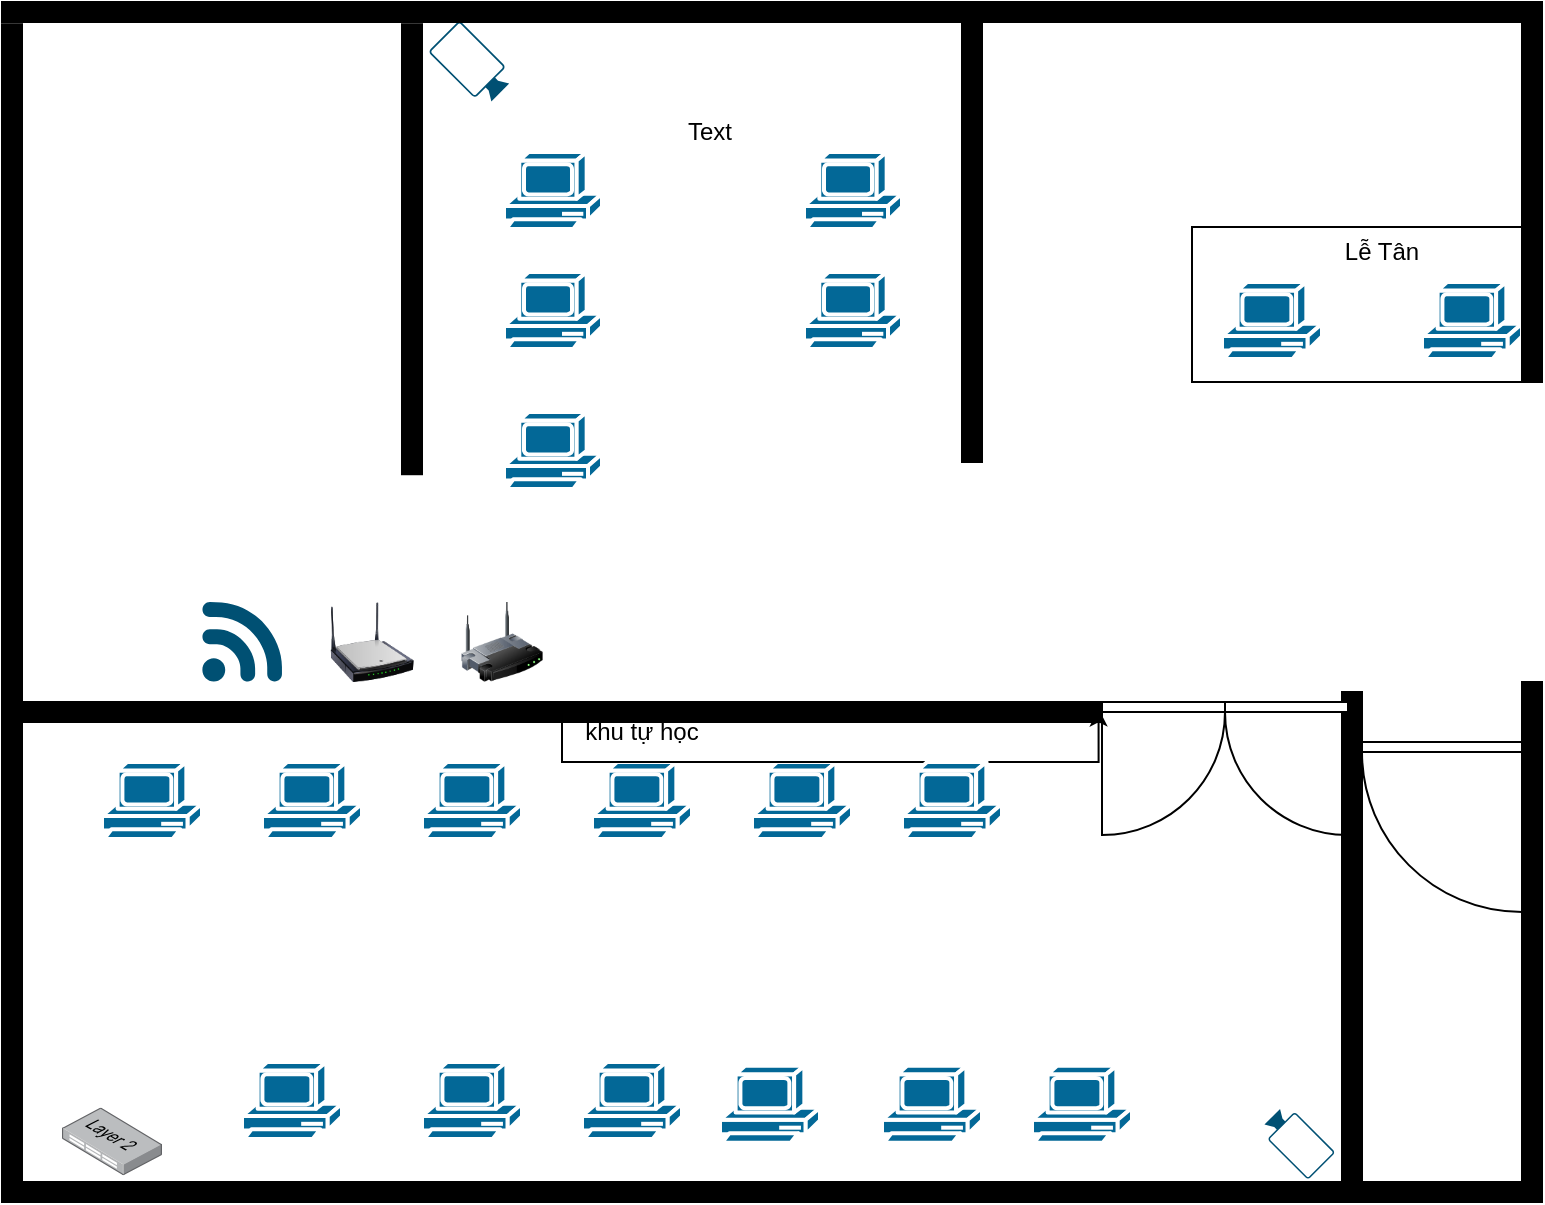 <mxfile version="26.2.13" pages="2">
  <diagram name="Trang-1" id="r-ggk2486mCgkP76m2b0">
    <mxGraphModel dx="1249" dy="676" grid="1" gridSize="10" guides="1" tooltips="1" connect="1" arrows="1" fold="1" page="1" pageScale="1" pageWidth="827" pageHeight="1169" math="0" shadow="0">
      <root>
        <mxCell id="0" />
        <mxCell id="1" parent="0" />
        <mxCell id="QR7fB9KbvIzmwYvyuk8P-2" value="" style="rounded=0;whiteSpace=wrap;html=1;rotation=0;" parent="1" vertex="1">
          <mxGeometry x="625" y="152.5" width="165" height="77.5" as="geometry" />
        </mxCell>
        <mxCell id="28TioOUhZa4bcvvswzux-1" value="Lễ Tân" style="text;html=1;align=center;verticalAlign=middle;whiteSpace=wrap;rounded=0;" parent="1" vertex="1">
          <mxGeometry x="690" y="150" width="60" height="30" as="geometry" />
        </mxCell>
        <mxCell id="28TioOUhZa4bcvvswzux-2" value="khu tự học" style="text;html=1;align=center;verticalAlign=middle;whiteSpace=wrap;rounded=0;" parent="1" vertex="1">
          <mxGeometry x="320" y="390" width="60" height="30" as="geometry" />
        </mxCell>
        <mxCell id="28TioOUhZa4bcvvswzux-3" value="Text" style="text;html=1;align=center;verticalAlign=middle;whiteSpace=wrap;rounded=0;" parent="1" vertex="1">
          <mxGeometry x="353.5" y="90" width="60" height="30" as="geometry" />
        </mxCell>
        <mxCell id="28TioOUhZa4bcvvswzux-8" value="" style="shape=mxgraph.cisco.computers_and_peripherals.pc;html=1;pointerEvents=1;dashed=0;fillColor=#036897;strokeColor=#ffffff;strokeWidth=2;verticalLabelPosition=bottom;verticalAlign=top;align=center;outlineConnect=0;" parent="1" vertex="1">
          <mxGeometry x="281" y="115" width="49" height="40" as="geometry" />
        </mxCell>
        <mxCell id="28TioOUhZa4bcvvswzux-9" value="" style="shape=mxgraph.cisco.computers_and_peripherals.pc;html=1;pointerEvents=1;dashed=0;fillColor=#036897;strokeColor=#ffffff;strokeWidth=2;verticalLabelPosition=bottom;verticalAlign=top;align=center;outlineConnect=0;" parent="1" vertex="1">
          <mxGeometry x="281" y="175" width="49" height="40" as="geometry" />
        </mxCell>
        <mxCell id="LhE6mBYiEGwxaOQO58RG-11" style="edgeStyle=orthogonalEdgeStyle;rounded=0;orthogonalLoop=1;jettySize=auto;html=1;exitX=0.16;exitY=0.5;exitDx=0;exitDy=0;exitPerimeter=0;" edge="1" parent="1" source="28TioOUhZa4bcvvswzux-10">
          <mxGeometry relative="1" as="geometry">
            <mxPoint x="190" y="450" as="targetPoint" />
          </mxGeometry>
        </mxCell>
        <mxCell id="28TioOUhZa4bcvvswzux-10" value="" style="shape=mxgraph.cisco.computers_and_peripherals.pc;html=1;pointerEvents=1;dashed=0;fillColor=#036897;strokeColor=#ffffff;strokeWidth=2;verticalLabelPosition=bottom;verticalAlign=top;align=center;outlineConnect=0;" parent="1" vertex="1">
          <mxGeometry x="160" y="420" width="50" height="40" as="geometry" />
        </mxCell>
        <mxCell id="28TioOUhZa4bcvvswzux-11" value="" style="shape=mxgraph.cisco.computers_and_peripherals.pc;html=1;pointerEvents=1;dashed=0;fillColor=#036897;strokeColor=#ffffff;strokeWidth=2;verticalLabelPosition=bottom;verticalAlign=top;align=center;outlineConnect=0;" parent="1" vertex="1">
          <mxGeometry x="240" y="420" width="50" height="40" as="geometry" />
        </mxCell>
        <mxCell id="28TioOUhZa4bcvvswzux-12" value="" style="shape=mxgraph.cisco.computers_and_peripherals.pc;html=1;pointerEvents=1;dashed=0;fillColor=#036897;strokeColor=#ffffff;strokeWidth=2;verticalLabelPosition=bottom;verticalAlign=top;align=center;outlineConnect=0;" parent="1" vertex="1">
          <mxGeometry x="80" y="420" width="50" height="40" as="geometry" />
        </mxCell>
        <mxCell id="28TioOUhZa4bcvvswzux-14" value="" style="shape=mxgraph.cisco.computers_and_peripherals.pc;html=1;pointerEvents=1;dashed=0;fillColor=#036897;strokeColor=#ffffff;strokeWidth=2;verticalLabelPosition=bottom;verticalAlign=top;align=center;outlineConnect=0;" parent="1" vertex="1">
          <mxGeometry x="150" y="570" width="50" height="40" as="geometry" />
        </mxCell>
        <mxCell id="28TioOUhZa4bcvvswzux-15" value="" style="shape=mxgraph.cisco.computers_and_peripherals.pc;html=1;pointerEvents=1;dashed=0;fillColor=#036897;strokeColor=#ffffff;strokeWidth=2;verticalLabelPosition=bottom;verticalAlign=top;align=center;outlineConnect=0;" parent="1" vertex="1">
          <mxGeometry x="240" y="570" width="50" height="40" as="geometry" />
        </mxCell>
        <mxCell id="28TioOUhZa4bcvvswzux-16" value="" style="shape=mxgraph.cisco.computers_and_peripherals.pc;html=1;pointerEvents=1;dashed=0;fillColor=#036897;strokeColor=#ffffff;strokeWidth=2;verticalLabelPosition=bottom;verticalAlign=top;align=center;outlineConnect=0;" parent="1" vertex="1">
          <mxGeometry x="389" y="571.93" width="50" height="40" as="geometry" />
        </mxCell>
        <mxCell id="28TioOUhZa4bcvvswzux-17" value="" style="shape=mxgraph.cisco.computers_and_peripherals.pc;html=1;pointerEvents=1;dashed=0;fillColor=#036897;strokeColor=#ffffff;strokeWidth=2;verticalLabelPosition=bottom;verticalAlign=top;align=center;outlineConnect=0;" parent="1" vertex="1">
          <mxGeometry x="320" y="570" width="50" height="40" as="geometry" />
        </mxCell>
        <mxCell id="28TioOUhZa4bcvvswzux-18" value="" style="shape=mxgraph.cisco.computers_and_peripherals.pc;html=1;pointerEvents=1;dashed=0;fillColor=#036897;strokeColor=#ffffff;strokeWidth=2;verticalLabelPosition=bottom;verticalAlign=top;align=center;outlineConnect=0;" parent="1" vertex="1">
          <mxGeometry x="470" y="571.93" width="50" height="40" as="geometry" />
        </mxCell>
        <mxCell id="28TioOUhZa4bcvvswzux-19" value="" style="shape=mxgraph.cisco.computers_and_peripherals.pc;html=1;pointerEvents=1;dashed=0;fillColor=#036897;strokeColor=#ffffff;strokeWidth=2;verticalLabelPosition=bottom;verticalAlign=top;align=center;outlineConnect=0;" parent="1" vertex="1">
          <mxGeometry x="405" y="420" width="50" height="40" as="geometry" />
        </mxCell>
        <mxCell id="28TioOUhZa4bcvvswzux-20" value="" style="shape=mxgraph.cisco.computers_and_peripherals.pc;html=1;pointerEvents=1;dashed=0;fillColor=#036897;strokeColor=#ffffff;strokeWidth=2;verticalLabelPosition=bottom;verticalAlign=top;align=center;outlineConnect=0;" parent="1" vertex="1">
          <mxGeometry x="325" y="420" width="50" height="40" as="geometry" />
        </mxCell>
        <mxCell id="28TioOUhZa4bcvvswzux-21" value="" style="shape=mxgraph.cisco.computers_and_peripherals.pc;html=1;pointerEvents=1;dashed=0;fillColor=#036897;strokeColor=#ffffff;strokeWidth=2;verticalLabelPosition=bottom;verticalAlign=top;align=center;outlineConnect=0;" parent="1" vertex="1">
          <mxGeometry x="281" y="245" width="49" height="40" as="geometry" />
        </mxCell>
        <mxCell id="28TioOUhZa4bcvvswzux-22" value="" style="shape=mxgraph.cisco.computers_and_peripherals.pc;html=1;pointerEvents=1;dashed=0;fillColor=#036897;strokeColor=#ffffff;strokeWidth=2;verticalLabelPosition=bottom;verticalAlign=top;align=center;outlineConnect=0;" parent="1" vertex="1">
          <mxGeometry x="431" y="175" width="49" height="40" as="geometry" />
        </mxCell>
        <mxCell id="28TioOUhZa4bcvvswzux-23" value="" style="shape=mxgraph.cisco.computers_and_peripherals.pc;html=1;pointerEvents=1;dashed=0;fillColor=#036897;strokeColor=#ffffff;strokeWidth=2;verticalLabelPosition=bottom;verticalAlign=top;align=center;outlineConnect=0;" parent="1" vertex="1">
          <mxGeometry x="431" y="115" width="49" height="40" as="geometry" />
        </mxCell>
        <mxCell id="28TioOUhZa4bcvvswzux-24" value="" style="shape=mxgraph.cisco.computers_and_peripherals.pc;html=1;pointerEvents=1;dashed=0;fillColor=#036897;strokeColor=#ffffff;strokeWidth=2;verticalLabelPosition=bottom;verticalAlign=top;align=center;outlineConnect=0;" parent="1" vertex="1">
          <mxGeometry x="740" y="180" width="50" height="40" as="geometry" />
        </mxCell>
        <mxCell id="28TioOUhZa4bcvvswzux-25" value="" style="shape=mxgraph.cisco.computers_and_peripherals.pc;html=1;pointerEvents=1;dashed=0;fillColor=#036897;strokeColor=#ffffff;strokeWidth=2;verticalLabelPosition=bottom;verticalAlign=top;align=center;outlineConnect=0;" parent="1" vertex="1">
          <mxGeometry x="640" y="180" width="50" height="40" as="geometry" />
        </mxCell>
        <mxCell id="28TioOUhZa4bcvvswzux-29" value="" style="points=[[0.005,0.09,0],[0.08,0,0],[0.76,0.25,0],[1,0.92,0],[0.91,0.995,0],[0.57,0.995,0],[0.045,0.955,0],[0.005,0.43,0]];verticalLabelPosition=bottom;sketch=0;html=1;verticalAlign=top;aspect=fixed;align=center;pointerEvents=1;shape=mxgraph.cisco19.3g_4g_indicator;fillColor=#005073;strokeColor=none;" parent="1" vertex="1">
          <mxGeometry x="130" y="340" width="40" height="40" as="geometry" />
        </mxCell>
        <mxCell id="28TioOUhZa4bcvvswzux-31" value="" style="points=[[0,0.5,0],[0.19,0.02,0],[0.59,0,0],[0.985,0.02,0],[1,0.5,0],[0.985,0.98,0],[0.59,1,0],[0.19,0.98,0]];verticalLabelPosition=bottom;sketch=0;html=1;verticalAlign=top;aspect=fixed;align=center;pointerEvents=1;shape=mxgraph.cisco19.camera;fillColor=#005073;strokeColor=none;rotation=-135;" parent="1" vertex="1">
          <mxGeometry x="245" y="60" width="40" height="22.22" as="geometry" />
        </mxCell>
        <mxCell id="28TioOUhZa4bcvvswzux-32" value="" style="points=[[0,0.5,0],[0.19,0.02,0],[0.59,0,0],[0.985,0.02,0],[1,0.5,0],[0.985,0.98,0],[0.59,1,0],[0.19,0.98,0]];verticalLabelPosition=bottom;sketch=0;html=1;verticalAlign=top;aspect=fixed;align=center;pointerEvents=1;shape=mxgraph.cisco19.camera;fillColor=#005073;strokeColor=none;rotation=45;" parent="1" vertex="1">
          <mxGeometry x="660" y="600" width="35" height="19.44" as="geometry" />
        </mxCell>
        <mxCell id="28TioOUhZa4bcvvswzux-35" value="" style="image;points=[];aspect=fixed;html=1;align=center;shadow=0;dashed=0;image=img/lib/allied_telesis/switch/Switch_48_port_L2.svg;" parent="1" vertex="1">
          <mxGeometry x="60" y="592.8" width="50" height="33.85" as="geometry" />
        </mxCell>
        <mxCell id="28TioOUhZa4bcvvswzux-39" value="" style="image;html=1;image=img/lib/clip_art/networking/Wireless_Router_N_128x128.png" parent="1" vertex="1">
          <mxGeometry x="190" y="340" width="50" height="40" as="geometry" />
        </mxCell>
        <mxCell id="28TioOUhZa4bcvvswzux-40" value="" style="image;html=1;image=img/lib/clip_art/networking/Wireless_Router_128x128.png" parent="1" vertex="1">
          <mxGeometry x="255" y="340" width="50" height="40" as="geometry" />
        </mxCell>
        <mxCell id="LhE6mBYiEGwxaOQO58RG-1" value="" style="verticalLabelPosition=bottom;html=1;verticalAlign=top;align=center;shape=mxgraph.floorplan.wallCorner;fillColor=strokeColor;direction=south;" vertex="1" parent="1">
          <mxGeometry x="30" y="40" width="770" height="190" as="geometry" />
        </mxCell>
        <mxCell id="LhE6mBYiEGwxaOQO58RG-2" value="" style="verticalLabelPosition=bottom;html=1;verticalAlign=top;align=center;shape=mxgraph.floorplan.wall;fillColor=strokeColor;direction=south;" vertex="1" parent="1">
          <mxGeometry x="30" y="51.11" width="10" height="588.89" as="geometry" />
        </mxCell>
        <mxCell id="LhE6mBYiEGwxaOQO58RG-3" value="" style="verticalLabelPosition=bottom;html=1;verticalAlign=top;align=center;shape=mxgraph.floorplan.wall;fillColor=strokeColor;" vertex="1" parent="1">
          <mxGeometry x="40" y="630" width="760" height="10" as="geometry" />
        </mxCell>
        <mxCell id="LhE6mBYiEGwxaOQO58RG-4" value="" style="verticalLabelPosition=bottom;html=1;verticalAlign=top;align=center;shape=mxgraph.floorplan.wall;fillColor=strokeColor;direction=south;" vertex="1" parent="1">
          <mxGeometry x="790" y="380" width="10" height="255" as="geometry" />
        </mxCell>
        <mxCell id="LhE6mBYiEGwxaOQO58RG-5" value="" style="verticalLabelPosition=bottom;html=1;verticalAlign=top;align=center;shape=mxgraph.floorplan.wall;fillColor=strokeColor;" vertex="1" parent="1">
          <mxGeometry x="40" y="390" width="540" height="10" as="geometry" />
        </mxCell>
        <mxCell id="LhE6mBYiEGwxaOQO58RG-6" value="" style="verticalLabelPosition=bottom;html=1;verticalAlign=top;align=center;shape=mxgraph.floorplan.wall;fillColor=strokeColor;direction=south;" vertex="1" parent="1">
          <mxGeometry x="700" y="385" width="10" height="245" as="geometry" />
        </mxCell>
        <mxCell id="LhE6mBYiEGwxaOQO58RG-8" value="" style="shape=image;html=1;verticalAlign=top;verticalLabelPosition=bottom;labelBackgroundColor=#ffffff;imageAspect=0;aspect=fixed;image=https://cdn0.iconfinder.com/data/icons/phosphor-regular-vol-4/256/toilet-128.png" vertex="1" parent="1">
          <mxGeometry x="730" y="521.93" width="50" height="50" as="geometry" />
        </mxCell>
        <mxCell id="LhE6mBYiEGwxaOQO58RG-9" value="" style="verticalLabelPosition=bottom;html=1;verticalAlign=top;align=center;shape=mxgraph.floorplan.doorRight;aspect=fixed;" vertex="1" parent="1">
          <mxGeometry x="710" y="410" width="80" height="85" as="geometry" />
        </mxCell>
        <mxCell id="LhE6mBYiEGwxaOQO58RG-10" value="" style="verticalLabelPosition=bottom;html=1;verticalAlign=top;align=center;shape=mxgraph.floorplan.doorDouble;aspect=fixed;" vertex="1" parent="1">
          <mxGeometry x="580" y="390" width="123" height="65.35" as="geometry" />
        </mxCell>
        <mxCell id="LhE6mBYiEGwxaOQO58RG-12" style="edgeStyle=orthogonalEdgeStyle;rounded=0;orthogonalLoop=1;jettySize=auto;html=1;entryX=-0.014;entryY=0.049;entryDx=0;entryDy=0;entryPerimeter=0;" edge="1" parent="1" source="LhE6mBYiEGwxaOQO58RG-5" target="LhE6mBYiEGwxaOQO58RG-10">
          <mxGeometry relative="1" as="geometry" />
        </mxCell>
        <mxCell id="LhE6mBYiEGwxaOQO58RG-13" value="" style="shape=mxgraph.cisco.computers_and_peripherals.pc;html=1;pointerEvents=1;dashed=0;fillColor=#036897;strokeColor=#ffffff;strokeWidth=2;verticalLabelPosition=bottom;verticalAlign=top;align=center;outlineConnect=0;" vertex="1" parent="1">
          <mxGeometry x="480" y="420" width="50" height="40" as="geometry" />
        </mxCell>
        <mxCell id="LhE6mBYiEGwxaOQO58RG-14" value="" style="shape=mxgraph.cisco.computers_and_peripherals.pc;html=1;pointerEvents=1;dashed=0;fillColor=#036897;strokeColor=#ffffff;strokeWidth=2;verticalLabelPosition=bottom;verticalAlign=top;align=center;outlineConnect=0;" vertex="1" parent="1">
          <mxGeometry x="545" y="571.93" width="50" height="40" as="geometry" />
        </mxCell>
        <mxCell id="LhE6mBYiEGwxaOQO58RG-15" value="" style="verticalLabelPosition=bottom;html=1;verticalAlign=top;align=center;shape=mxgraph.floorplan.wall;fillColor=strokeColor;direction=south;" vertex="1" parent="1">
          <mxGeometry x="510" y="45" width="10" height="225" as="geometry" />
        </mxCell>
        <mxCell id="LhE6mBYiEGwxaOQO58RG-18" value="" style="verticalLabelPosition=bottom;html=1;verticalAlign=top;align=center;shape=mxgraph.floorplan.wall;fillColor=strokeColor;direction=south;" vertex="1" parent="1">
          <mxGeometry x="230" y="51.11" width="10" height="225" as="geometry" />
        </mxCell>
      </root>
    </mxGraphModel>
  </diagram>
  <diagram id="7t6KwPRjcmg9FVjOrgr_" name="Trang-2">
    <mxGraphModel grid="1" page="1" gridSize="10" guides="1" tooltips="1" connect="1" arrows="1" fold="1" pageScale="1" pageWidth="1169" pageHeight="1654" math="0" shadow="0">
      <root>
        <mxCell id="0" />
        <mxCell id="1" parent="0" />
        <mxCell id="GaVRNz8Qgg9kKrkzfAQN-1" value="" style="rounded=0;whiteSpace=wrap;html=1;" vertex="1" parent="1">
          <mxGeometry x="210" y="70" width="660" height="540" as="geometry" />
        </mxCell>
        <mxCell id="GaVRNz8Qgg9kKrkzfAQN-2" value="" style="rounded=0;whiteSpace=wrap;html=1;" vertex="1" parent="1">
          <mxGeometry x="230" y="400" width="520" height="200" as="geometry" />
        </mxCell>
        <mxCell id="GaVRNz8Qgg9kKrkzfAQN-3" value="" style="rounded=0;whiteSpace=wrap;html=1;rotation=90;" vertex="1" parent="1">
          <mxGeometry x="570" y="140" width="220" height="120" as="geometry" />
        </mxCell>
        <mxCell id="GaVRNz8Qgg9kKrkzfAQN-4" value="" style="rounded=0;whiteSpace=wrap;html=1;rotation=-90;" vertex="1" parent="1">
          <mxGeometry x="230" y="90" width="240" height="240" as="geometry" />
        </mxCell>
        <mxCell id="GaVRNz8Qgg9kKrkzfAQN-5" value="Lễ Tân" style="text;html=1;align=center;verticalAlign=middle;whiteSpace=wrap;rounded=0;" vertex="1" parent="1">
          <mxGeometry x="630" y="90" width="60" height="30" as="geometry" />
        </mxCell>
        <mxCell id="GaVRNz8Qgg9kKrkzfAQN-6" value="khu tự học" style="text;html=1;align=center;verticalAlign=middle;whiteSpace=wrap;rounded=0;" vertex="1" parent="1">
          <mxGeometry x="430" y="400" width="60" height="30" as="geometry" />
        </mxCell>
        <mxCell id="GaVRNz8Qgg9kKrkzfAQN-7" value="Text" style="text;html=1;align=center;verticalAlign=middle;whiteSpace=wrap;rounded=0;" vertex="1" parent="1">
          <mxGeometry x="310" y="90" width="60" height="30" as="geometry" />
        </mxCell>
        <mxCell id="GaVRNz8Qgg9kKrkzfAQN-8" value="" style="shape=mxgraph.cisco.computers_and_peripherals.pc;html=1;pointerEvents=1;dashed=0;fillColor=#036897;strokeColor=#ffffff;strokeWidth=2;verticalLabelPosition=bottom;verticalAlign=top;align=center;outlineConnect=0;" vertex="1" parent="1">
          <mxGeometry x="250" y="150" width="50" height="40" as="geometry" />
        </mxCell>
        <mxCell id="GaVRNz8Qgg9kKrkzfAQN-9" value="" style="shape=mxgraph.cisco.computers_and_peripherals.pc;html=1;pointerEvents=1;dashed=0;fillColor=#036897;strokeColor=#ffffff;strokeWidth=2;verticalLabelPosition=bottom;verticalAlign=top;align=center;outlineConnect=0;" vertex="1" parent="1">
          <mxGeometry x="250" y="210" width="50" height="40" as="geometry" />
        </mxCell>
        <mxCell id="GaVRNz8Qgg9kKrkzfAQN-10" value="" style="shape=mxgraph.cisco.computers_and_peripherals.pc;html=1;pointerEvents=1;dashed=0;fillColor=#036897;strokeColor=#ffffff;strokeWidth=2;verticalLabelPosition=bottom;verticalAlign=top;align=center;outlineConnect=0;" vertex="1" parent="1">
          <mxGeometry x="315" y="430" width="50" height="40" as="geometry" />
        </mxCell>
        <mxCell id="GaVRNz8Qgg9kKrkzfAQN-11" value="" style="shape=mxgraph.cisco.computers_and_peripherals.pc;html=1;pointerEvents=1;dashed=0;fillColor=#036897;strokeColor=#ffffff;strokeWidth=2;verticalLabelPosition=bottom;verticalAlign=top;align=center;outlineConnect=0;" vertex="1" parent="1">
          <mxGeometry x="390" y="430" width="50" height="40" as="geometry" />
        </mxCell>
        <mxCell id="GaVRNz8Qgg9kKrkzfAQN-12" value="" style="shape=mxgraph.cisco.computers_and_peripherals.pc;html=1;pointerEvents=1;dashed=0;fillColor=#036897;strokeColor=#ffffff;strokeWidth=2;verticalLabelPosition=bottom;verticalAlign=top;align=center;outlineConnect=0;" vertex="1" parent="1">
          <mxGeometry x="250" y="430" width="50" height="40" as="geometry" />
        </mxCell>
        <mxCell id="GaVRNz8Qgg9kKrkzfAQN-13" value="" style="shape=mxgraph.cisco.computers_and_peripherals.pc;html=1;pointerEvents=1;dashed=0;fillColor=#036897;strokeColor=#ffffff;strokeWidth=2;verticalLabelPosition=bottom;verticalAlign=top;align=center;outlineConnect=0;" vertex="1" parent="1">
          <mxGeometry x="300" y="536.93" width="50" height="40" as="geometry" />
        </mxCell>
        <mxCell id="GaVRNz8Qgg9kKrkzfAQN-14" value="" style="shape=mxgraph.cisco.computers_and_peripherals.pc;html=1;pointerEvents=1;dashed=0;fillColor=#036897;strokeColor=#ffffff;strokeWidth=2;verticalLabelPosition=bottom;verticalAlign=top;align=center;outlineConnect=0;" vertex="1" parent="1">
          <mxGeometry x="370" y="540" width="50" height="40" as="geometry" />
        </mxCell>
        <mxCell id="GaVRNz8Qgg9kKrkzfAQN-15" value="" style="shape=mxgraph.cisco.computers_and_peripherals.pc;html=1;pointerEvents=1;dashed=0;fillColor=#036897;strokeColor=#ffffff;strokeWidth=2;verticalLabelPosition=bottom;verticalAlign=top;align=center;outlineConnect=0;" vertex="1" parent="1">
          <mxGeometry x="515" y="540" width="50" height="40" as="geometry" />
        </mxCell>
        <mxCell id="GaVRNz8Qgg9kKrkzfAQN-16" value="" style="shape=mxgraph.cisco.computers_and_peripherals.pc;html=1;pointerEvents=1;dashed=0;fillColor=#036897;strokeColor=#ffffff;strokeWidth=2;verticalLabelPosition=bottom;verticalAlign=top;align=center;outlineConnect=0;" vertex="1" parent="1">
          <mxGeometry x="440" y="540" width="50" height="40" as="geometry" />
        </mxCell>
        <mxCell id="GaVRNz8Qgg9kKrkzfAQN-17" value="" style="shape=mxgraph.cisco.computers_and_peripherals.pc;html=1;pointerEvents=1;dashed=0;fillColor=#036897;strokeColor=#ffffff;strokeWidth=2;verticalLabelPosition=bottom;verticalAlign=top;align=center;outlineConnect=0;" vertex="1" parent="1">
          <mxGeometry x="590" y="540" width="50" height="40" as="geometry" />
        </mxCell>
        <mxCell id="GaVRNz8Qgg9kKrkzfAQN-18" value="" style="shape=mxgraph.cisco.computers_and_peripherals.pc;html=1;pointerEvents=1;dashed=0;fillColor=#036897;strokeColor=#ffffff;strokeWidth=2;verticalLabelPosition=bottom;verticalAlign=top;align=center;outlineConnect=0;" vertex="1" parent="1">
          <mxGeometry x="550" y="430" width="50" height="40" as="geometry" />
        </mxCell>
        <mxCell id="GaVRNz8Qgg9kKrkzfAQN-19" value="" style="shape=mxgraph.cisco.computers_and_peripherals.pc;html=1;pointerEvents=1;dashed=0;fillColor=#036897;strokeColor=#ffffff;strokeWidth=2;verticalLabelPosition=bottom;verticalAlign=top;align=center;outlineConnect=0;" vertex="1" parent="1">
          <mxGeometry x="470" y="430" width="50" height="40" as="geometry" />
        </mxCell>
        <mxCell id="GaVRNz8Qgg9kKrkzfAQN-20" value="" style="shape=mxgraph.cisco.computers_and_peripherals.pc;html=1;pointerEvents=1;dashed=0;fillColor=#036897;strokeColor=#ffffff;strokeWidth=2;verticalLabelPosition=bottom;verticalAlign=top;align=center;outlineConnect=0;" vertex="1" parent="1">
          <mxGeometry x="250" y="280" width="50" height="40" as="geometry" />
        </mxCell>
        <mxCell id="GaVRNz8Qgg9kKrkzfAQN-21" value="" style="shape=mxgraph.cisco.computers_and_peripherals.pc;html=1;pointerEvents=1;dashed=0;fillColor=#036897;strokeColor=#ffffff;strokeWidth=2;verticalLabelPosition=bottom;verticalAlign=top;align=center;outlineConnect=0;" vertex="1" parent="1">
          <mxGeometry x="400" y="210" width="50" height="40" as="geometry" />
        </mxCell>
        <mxCell id="GaVRNz8Qgg9kKrkzfAQN-22" value="" style="shape=mxgraph.cisco.computers_and_peripherals.pc;html=1;pointerEvents=1;dashed=0;fillColor=#036897;strokeColor=#ffffff;strokeWidth=2;verticalLabelPosition=bottom;verticalAlign=top;align=center;outlineConnect=0;" vertex="1" parent="1">
          <mxGeometry x="400" y="150" width="50" height="40" as="geometry" />
        </mxCell>
        <mxCell id="GaVRNz8Qgg9kKrkzfAQN-23" value="" style="shape=mxgraph.cisco.computers_and_peripherals.pc;html=1;pointerEvents=1;dashed=0;fillColor=#036897;strokeColor=#ffffff;strokeWidth=2;verticalLabelPosition=bottom;verticalAlign=top;align=center;outlineConnect=0;" vertex="1" parent="1">
          <mxGeometry x="640" y="140" width="50" height="40" as="geometry" />
        </mxCell>
        <mxCell id="GaVRNz8Qgg9kKrkzfAQN-24" value="" style="shape=mxgraph.cisco.computers_and_peripherals.pc;html=1;pointerEvents=1;dashed=0;fillColor=#036897;strokeColor=#ffffff;strokeWidth=2;verticalLabelPosition=bottom;verticalAlign=top;align=center;outlineConnect=0;" vertex="1" parent="1">
          <mxGeometry x="640" y="240" width="50" height="40" as="geometry" />
        </mxCell>
        <mxCell id="GaVRNz8Qgg9kKrkzfAQN-25" value="" style="whiteSpace=wrap;html=1;aspect=fixed;" vertex="1" parent="1">
          <mxGeometry x="780" y="520" width="80" height="80" as="geometry" />
        </mxCell>
        <mxCell id="GaVRNz8Qgg9kKrkzfAQN-26" value="WC" style="text;html=1;align=center;verticalAlign=middle;whiteSpace=wrap;rounded=0;" vertex="1" parent="1">
          <mxGeometry x="790" y="520" width="60" height="30" as="geometry" />
        </mxCell>
        <mxCell id="GaVRNz8Qgg9kKrkzfAQN-27" value="" style="points=[[0.005,0.09,0],[0.08,0,0],[0.76,0.25,0],[1,0.92,0],[0.91,0.995,0],[0.57,0.995,0],[0.045,0.955,0],[0.005,0.43,0]];verticalLabelPosition=bottom;sketch=0;html=1;verticalAlign=top;aspect=fixed;align=center;pointerEvents=1;shape=mxgraph.cisco19.3g_4g_indicator;fillColor=#005073;strokeColor=none;" vertex="1" parent="1">
          <mxGeometry x="240" y="350" width="40" height="40" as="geometry" />
        </mxCell>
        <mxCell id="GaVRNz8Qgg9kKrkzfAQN-28" value="" style="points=[[0,0.5,0],[0.19,0.02,0],[0.59,0,0],[0.985,0.02,0],[1,0.5,0],[0.985,0.98,0],[0.59,1,0],[0.19,0.98,0]];verticalLabelPosition=bottom;sketch=0;html=1;verticalAlign=top;aspect=fixed;align=center;pointerEvents=1;shape=mxgraph.cisco19.camera;fillColor=#005073;strokeColor=none;rotation=-135;" vertex="1" parent="1">
          <mxGeometry x="230" y="100" width="40" height="22.22" as="geometry" />
        </mxCell>
        <mxCell id="GaVRNz8Qgg9kKrkzfAQN-29" value="" style="points=[[0,0.5,0],[0.19,0.02,0],[0.59,0,0],[0.985,0.02,0],[1,0.5,0],[0.985,0.98,0],[0.59,1,0],[0.19,0.98,0]];verticalLabelPosition=bottom;sketch=0;html=1;verticalAlign=top;aspect=fixed;align=center;pointerEvents=1;shape=mxgraph.cisco19.camera;fillColor=#005073;strokeColor=none;rotation=45;" vertex="1" parent="1">
          <mxGeometry x="715" y="570" width="35" height="19.44" as="geometry" />
        </mxCell>
        <mxCell id="GaVRNz8Qgg9kKrkzfAQN-30" value="" style="image;points=[];aspect=fixed;html=1;align=center;shadow=0;dashed=0;image=img/lib/allied_telesis/switch/Switch_48_port_L2.svg;" vertex="1" parent="1">
          <mxGeometry x="235" y="543.08" width="50" height="33.85" as="geometry" />
        </mxCell>
        <mxCell id="GaVRNz8Qgg9kKrkzfAQN-31" value="" style="image;html=1;image=img/lib/clip_art/networking/Wireless_Router_N_128x128.png" vertex="1" parent="1">
          <mxGeometry x="300" y="350" width="50" height="40" as="geometry" />
        </mxCell>
        <mxCell id="GaVRNz8Qgg9kKrkzfAQN-32" value="" style="image;html=1;image=img/lib/clip_art/networking/Wireless_Router_128x128.png" vertex="1" parent="1">
          <mxGeometry x="365" y="350" width="50" height="40" as="geometry" />
        </mxCell>
      </root>
    </mxGraphModel>
  </diagram>
</mxfile>
